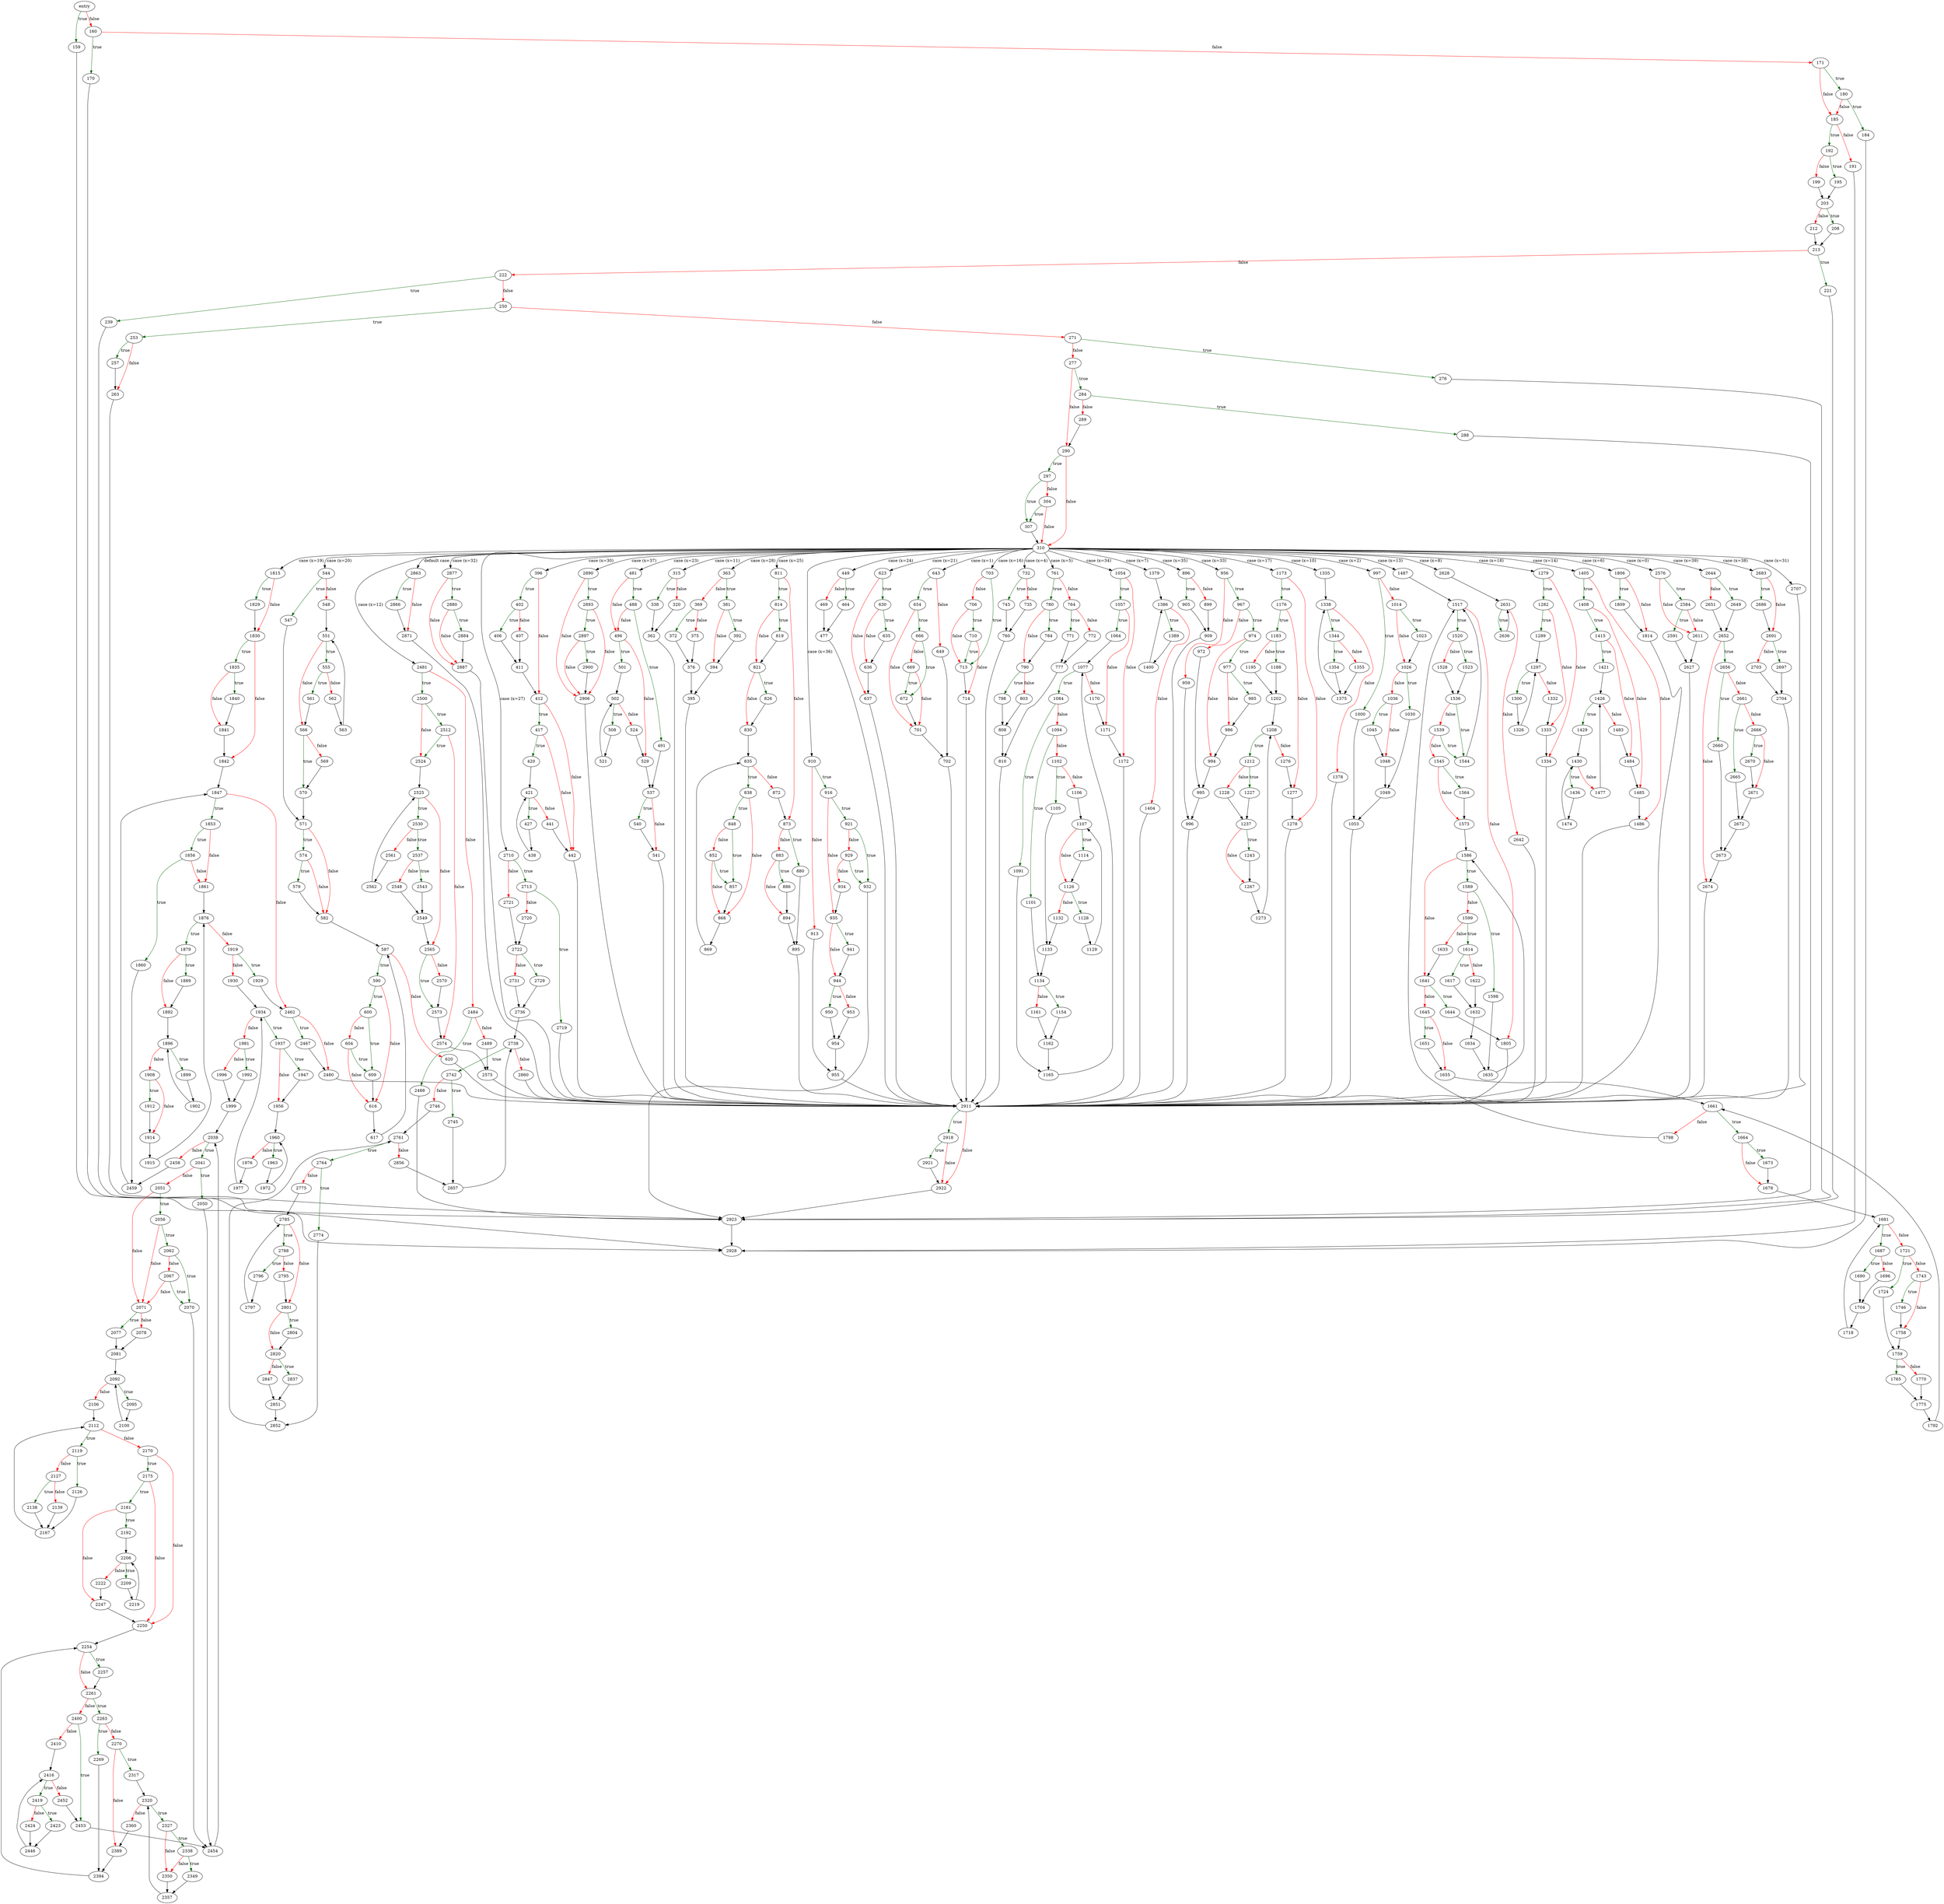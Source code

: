digraph "sqlite3Pragma" {
	// Node definitions.
	5 [label=entry];
	159;
	160;
	170;
	171;
	180;
	184;
	185;
	191;
	192;
	195;
	199;
	203;
	208;
	212;
	213;
	221;
	222;
	239;
	250;
	253;
	257;
	263;
	271;
	276;
	277;
	284;
	288;
	289;
	290;
	297;
	304;
	307;
	310;
	315;
	320;
	338;
	362;
	363;
	369;
	372;
	375;
	376;
	381;
	392;
	394;
	395;
	396;
	402;
	406;
	407;
	411;
	412;
	417;
	420;
	421;
	427;
	438;
	441;
	442;
	449;
	464;
	469;
	477;
	481;
	488;
	491;
	496;
	501;
	502;
	508;
	521;
	524;
	529;
	537;
	540;
	541;
	544;
	547;
	548;
	551;
	555;
	561;
	562;
	563;
	566;
	569;
	570;
	571;
	574;
	579;
	582;
	587;
	590;
	600;
	604;
	609;
	616;
	617;
	620;
	623;
	630;
	635;
	636;
	637;
	643;
	649;
	654;
	666;
	669;
	672;
	701;
	702;
	703;
	706;
	710;
	713;
	714;
	732;
	735;
	743;
	760;
	761;
	764;
	771;
	772;
	777;
	780;
	784;
	790;
	798;
	803;
	808;
	810;
	811;
	814;
	819;
	821;
	826;
	830;
	835;
	838;
	848;
	852;
	857;
	868;
	869;
	872;
	873;
	880;
	883;
	886;
	894;
	895;
	896;
	899;
	905;
	909;
	910;
	913;
	916;
	921;
	929;
	932;
	934;
	935;
	941;
	944;
	950;
	953;
	954;
	955;
	956;
	959;
	967;
	972;
	974;
	977;
	985;
	986;
	994;
	995;
	996;
	997;
	1000;
	1014;
	1023;
	1026;
	1030;
	1036;
	1045;
	1048;
	1049;
	1053;
	1054;
	1057;
	1064;
	1077;
	1084;
	1091;
	1094;
	1101;
	1102;
	1105;
	1106;
	1107;
	1114;
	1126;
	1128;
	1129;
	1132;
	1133;
	1134;
	1154;
	1161;
	1162;
	1165;
	1170;
	1171;
	1172;
	1173;
	1176;
	1183;
	1188;
	1195;
	1202;
	1208;
	1212;
	1227;
	1228;
	1237;
	1243;
	1267;
	1273;
	1276;
	1277;
	1278;
	1279;
	1282;
	1289;
	1297;
	1300;
	1326;
	1332;
	1333;
	1334;
	1335;
	1338;
	1344;
	1354;
	1355;
	1375;
	1378;
	1379;
	1386;
	1389;
	1400;
	1404;
	1405;
	1408;
	1415;
	1421;
	1426;
	1429;
	1430;
	1436;
	1474;
	1477;
	1483;
	1484;
	1485;
	1486;
	1487;
	1517;
	1520;
	1523;
	1528;
	1536;
	1539;
	1544;
	1545;
	1564;
	1573;
	1586;
	1589;
	1598;
	1599;
	1614;
	1617;
	1622;
	1632;
	1633;
	1634;
	1635;
	1641;
	1644;
	1645;
	1651;
	1655;
	1661;
	1664;
	1673;
	1678;
	1681;
	1687;
	1690;
	1696;
	1704;
	1718;
	1721;
	1724;
	1743;
	1746;
	1758;
	1759;
	1765;
	1770;
	1775;
	1792;
	1798;
	1805;
	1806;
	1809;
	1814;
	1815;
	1829;
	1830;
	1835;
	1840;
	1841;
	1842;
	1847;
	1853;
	1856;
	1860;
	1861;
	1876;
	1879;
	1889;
	1892;
	1896;
	1899;
	1902;
	1908;
	1912;
	1914;
	1915;
	1919;
	1929;
	1930;
	1934;
	1937;
	1947;
	1956;
	1960;
	1963;
	1972;
	1976;
	1977;
	1981;
	1992;
	1996;
	1999;
	2038;
	2041;
	2050;
	2051;
	2056;
	2062;
	2067;
	2070;
	2071;
	2077;
	2078;
	2081;
	2092;
	2095;
	2100;
	2106;
	2112;
	2119;
	2126;
	2127;
	2138;
	2139;
	2167;
	2170;
	2175;
	2181;
	2192;
	2206;
	2209;
	2219;
	2222;
	2247;
	2250;
	2254;
	2257;
	2261;
	2263;
	2269;
	2270;
	2317;
	2320;
	2327;
	2338;
	2349;
	2350;
	2357;
	2360;
	2389;
	2394;
	2400;
	2410;
	2416;
	2419;
	2423;
	2424;
	2446;
	2452;
	2453;
	2454;
	2458;
	2459;
	2462;
	2467;
	2480;
	2481;
	2484;
	2488;
	2489;
	2500;
	2512;
	2524;
	2525;
	2530;
	2537;
	2543;
	2548;
	2549;
	2561;
	2562;
	2565;
	2570;
	2573;
	2574;
	2575;
	2576;
	2584;
	2591;
	2611;
	2627;
	2628;
	2631;
	2636;
	2642;
	2644;
	2649;
	2651;
	2652;
	2656;
	2660;
	2661;
	2665;
	2666;
	2670;
	2671;
	2672;
	2673;
	2674;
	2683;
	2686;
	2691;
	2697;
	2703;
	2704;
	2707;
	2710;
	2713;
	2719;
	2720;
	2721;
	2722;
	2729;
	2731;
	2736;
	2738;
	2742;
	2745;
	2746;
	2761;
	2764;
	2774;
	2775;
	2785;
	2788;
	2795;
	2796;
	2797;
	2801;
	2804;
	2820;
	2837;
	2847;
	2851;
	2852;
	2856;
	2857;
	2860;
	2863;
	2866;
	2871;
	2877;
	2880;
	2884;
	2887;
	2890;
	2893;
	2897;
	2900;
	2906;
	2911;
	2918;
	2921;
	2922;
	2923;
	2928;

	// Edge definitions.
	5 -> 159 [
		color=darkgreen
		label=true
	];
	5 -> 160 [
		color=red
		label=false
	];
	159 -> 2928;
	160 -> 170 [
		color=darkgreen
		label=true
	];
	160 -> 171 [
		color=red
		label=false
	];
	170 -> 2928;
	171 -> 180 [
		color=darkgreen
		label=true
	];
	171 -> 185 [
		color=red
		label=false
	];
	180 -> 184 [
		color=darkgreen
		label=true
	];
	180 -> 185 [
		color=red
		label=false
	];
	184 -> 2928;
	185 -> 191 [
		color=red
		label=false
	];
	185 -> 192 [
		color=darkgreen
		label=true
	];
	191 -> 2928;
	192 -> 195 [
		color=darkgreen
		label=true
	];
	192 -> 199 [
		color=red
		label=false
	];
	195 -> 203;
	199 -> 203;
	203 -> 208 [
		color=darkgreen
		label=true
	];
	203 -> 212 [
		color=red
		label=false
	];
	208 -> 213;
	212 -> 213;
	213 -> 221 [
		color=darkgreen
		label=true
	];
	213 -> 222 [
		color=red
		label=false
	];
	221 -> 2923;
	222 -> 239 [
		color=darkgreen
		label=true
	];
	222 -> 250 [
		color=red
		label=false
	];
	239 -> 2923;
	250 -> 253 [
		color=darkgreen
		label=true
	];
	250 -> 271 [
		color=red
		label=false
	];
	253 -> 257 [
		color=darkgreen
		label=true
	];
	253 -> 263 [
		color=red
		label=false
	];
	257 -> 263;
	263 -> 2923;
	271 -> 276 [
		color=darkgreen
		label=true
	];
	271 -> 277 [
		color=red
		label=false
	];
	276 -> 2923;
	277 -> 284 [
		color=darkgreen
		label=true
	];
	277 -> 290 [
		color=red
		label=false
	];
	284 -> 288 [
		color=darkgreen
		label=true
	];
	284 -> 289 [
		color=red
		label=false
	];
	288 -> 2923;
	289 -> 290;
	290 -> 297 [
		color=darkgreen
		label=true
	];
	290 -> 310 [
		color=red
		label=false
	];
	297 -> 304 [
		color=red
		label=false
	];
	297 -> 307 [
		color=darkgreen
		label=true
	];
	304 -> 307 [
		color=darkgreen
		label=true
	];
	304 -> 310 [
		color=red
		label=false
	];
	307 -> 310;
	310 -> 315 [label="case (x=11)"];
	310 -> 363 [label="case (x=28)"];
	310 -> 396 [label="case (x=30)"];
	310 -> 449 [label="case (x=24)"];
	310 -> 481 [label="case (x=23)"];
	310 -> 544 [label="case (x=20)"];
	310 -> 623 [label="case (x=21)"];
	310 -> 643 [label="case (x=1)"];
	310 -> 703 [label="case (x=16)"];
	310 -> 732 [label="case (x=4)"];
	310 -> 761 [label="case (x=5)"];
	310 -> 811 [label="case (x=25)"];
	310 -> 896 [label="case (x=35)"];
	310 -> 910 [label="case (x=36)"];
	310 -> 956 [label="case (x=33)"];
	310 -> 997 [label="case (x=2)"];
	310 -> 1054 [label="case (x=34)"];
	310 -> 1173 [label="case (x=17)"];
	310 -> 1279 [label="case (x=18)"];
	310 -> 1335 [label="case (x=10)"];
	310 -> 1379 [label="case (x=7)"];
	310 -> 1405 [label="case (x=14)"];
	310 -> 1487 [label="case (x=13)"];
	310 -> 1806 [label="case (x=6)"];
	310 -> 1815 [label="case (x=19)"];
	310 -> 2481 [label="case (x=12)"];
	310 -> 2576 [label="case (x=0)"];
	310 -> 2628 [label="case (x=8)"];
	310 -> 2644 [label="case (x=39)"];
	310 -> 2683 [label="case (x=38)"];
	310 -> 2707 [label="case (x=31)"];
	310 -> 2710 [label="case (x=27)"];
	310 -> 2863 [label="default case"];
	310 -> 2877 [label="case (x=32)"];
	310 -> 2890 [label="case (x=37)"];
	315 -> 320 [
		color=red
		label=false
	];
	315 -> 338 [
		color=darkgreen
		label=true
	];
	320 -> 362;
	338 -> 362;
	362 -> 2911;
	363 -> 369 [
		color=red
		label=false
	];
	363 -> 381 [
		color=darkgreen
		label=true
	];
	369 -> 372 [
		color=darkgreen
		label=true
	];
	369 -> 375 [
		color=red
		label=false
	];
	372 -> 376;
	375 -> 376;
	376 -> 395;
	381 -> 392 [
		color=darkgreen
		label=true
	];
	381 -> 394 [
		color=red
		label=false
	];
	392 -> 394;
	394 -> 395;
	395 -> 2911;
	396 -> 402 [
		color=darkgreen
		label=true
	];
	396 -> 412 [
		color=red
		label=false
	];
	402 -> 406 [
		color=darkgreen
		label=true
	];
	402 -> 407 [
		color=red
		label=false
	];
	406 -> 411;
	407 -> 411;
	411 -> 412;
	412 -> 417 [
		color=darkgreen
		label=true
	];
	412 -> 442 [
		color=red
		label=false
	];
	417 -> 420 [
		color=darkgreen
		label=true
	];
	417 -> 442 [
		color=red
		label=false
	];
	420 -> 421;
	421 -> 427 [
		color=darkgreen
		label=true
	];
	421 -> 441 [
		color=red
		label=false
	];
	427 -> 438;
	438 -> 421;
	441 -> 442;
	442 -> 2911;
	449 -> 464 [
		color=darkgreen
		label=true
	];
	449 -> 469 [
		color=red
		label=false
	];
	464 -> 477;
	469 -> 477;
	477 -> 2911;
	481 -> 488 [
		color=darkgreen
		label=true
	];
	481 -> 496 [
		color=red
		label=false
	];
	488 -> 491 [
		color=darkgreen
		label=true
	];
	488 -> 496 [
		color=red
		label=false
	];
	491 -> 537;
	496 -> 501 [
		color=darkgreen
		label=true
	];
	496 -> 529 [
		color=red
		label=false
	];
	501 -> 502;
	502 -> 508 [
		color=darkgreen
		label=true
	];
	502 -> 524 [
		color=red
		label=false
	];
	508 -> 521;
	521 -> 502;
	524 -> 529;
	529 -> 537;
	537 -> 540 [
		color=darkgreen
		label=true
	];
	537 -> 541 [
		color=red
		label=false
	];
	540 -> 541;
	541 -> 2911;
	544 -> 547 [
		color=darkgreen
		label=true
	];
	544 -> 548 [
		color=red
		label=false
	];
	547 -> 571;
	548 -> 551;
	551 -> 555 [
		color=darkgreen
		label=true
	];
	551 -> 566 [
		color=red
		label=false
	];
	555 -> 561 [
		color=darkgreen
		label=true
	];
	555 -> 562 [
		color=red
		label=false
	];
	561 -> 566;
	562 -> 563;
	563 -> 551;
	566 -> 569 [
		color=red
		label=false
	];
	566 -> 570 [
		color=darkgreen
		label=true
	];
	569 -> 570;
	570 -> 571;
	571 -> 574 [
		color=darkgreen
		label=true
	];
	571 -> 582 [
		color=red
		label=false
	];
	574 -> 579 [
		color=darkgreen
		label=true
	];
	574 -> 582 [
		color=red
		label=false
	];
	579 -> 582;
	582 -> 587;
	587 -> 590 [
		color=darkgreen
		label=true
	];
	587 -> 620 [
		color=red
		label=false
	];
	590 -> 600 [
		color=darkgreen
		label=true
	];
	590 -> 616 [
		color=red
		label=false
	];
	600 -> 604 [
		color=red
		label=false
	];
	600 -> 609 [
		color=darkgreen
		label=true
	];
	604 -> 609 [
		color=darkgreen
		label=true
	];
	604 -> 616 [
		color=red
		label=false
	];
	609 -> 616;
	616 -> 617;
	617 -> 587;
	620 -> 2911;
	623 -> 630 [
		color=darkgreen
		label=true
	];
	623 -> 637 [
		color=red
		label=false
	];
	630 -> 635 [
		color=darkgreen
		label=true
	];
	630 -> 636 [
		color=red
		label=false
	];
	635 -> 636;
	636 -> 637;
	637 -> 2911;
	643 -> 649 [
		color=red
		label=false
	];
	643 -> 654 [
		color=darkgreen
		label=true
	];
	649 -> 702;
	654 -> 666 [
		color=darkgreen
		label=true
	];
	654 -> 701 [
		color=red
		label=false
	];
	666 -> 669 [
		color=red
		label=false
	];
	666 -> 672 [
		color=darkgreen
		label=true
	];
	669 -> 672 [
		color=darkgreen
		label=true
	];
	669 -> 701 [
		color=red
		label=false
	];
	672 -> 701;
	701 -> 702;
	702 -> 2911;
	703 -> 706 [
		color=red
		label=false
	];
	703 -> 713 [
		color=darkgreen
		label=true
	];
	706 -> 710 [
		color=darkgreen
		label=true
	];
	706 -> 713 [
		color=red
		label=false
	];
	710 -> 713 [
		color=darkgreen
		label=true
	];
	710 -> 714 [
		color=red
		label=false
	];
	713 -> 714;
	714 -> 2911;
	732 -> 735 [
		color=red
		label=false
	];
	732 -> 743 [
		color=darkgreen
		label=true
	];
	735 -> 760;
	743 -> 760;
	760 -> 2911;
	761 -> 764 [
		color=red
		label=false
	];
	761 -> 780 [
		color=darkgreen
		label=true
	];
	764 -> 771 [
		color=darkgreen
		label=true
	];
	764 -> 772 [
		color=red
		label=false
	];
	771 -> 777;
	772 -> 777;
	777 -> 810;
	780 -> 784 [
		color=darkgreen
		label=true
	];
	780 -> 790 [
		color=red
		label=false
	];
	784 -> 790;
	790 -> 798 [
		color=darkgreen
		label=true
	];
	790 -> 803 [
		color=red
		label=false
	];
	798 -> 808;
	803 -> 808;
	808 -> 810;
	810 -> 2911;
	811 -> 814 [
		color=darkgreen
		label=true
	];
	811 -> 873 [
		color=red
		label=false
	];
	814 -> 819 [
		color=darkgreen
		label=true
	];
	814 -> 821 [
		color=red
		label=false
	];
	819 -> 821;
	821 -> 826 [
		color=darkgreen
		label=true
	];
	821 -> 830 [
		color=red
		label=false
	];
	826 -> 830;
	830 -> 835;
	835 -> 838 [
		color=darkgreen
		label=true
	];
	835 -> 872 [
		color=red
		label=false
	];
	838 -> 848 [
		color=darkgreen
		label=true
	];
	838 -> 868 [
		color=red
		label=false
	];
	848 -> 852 [
		color=red
		label=false
	];
	848 -> 857 [
		color=darkgreen
		label=true
	];
	852 -> 857 [
		color=darkgreen
		label=true
	];
	852 -> 868 [
		color=red
		label=false
	];
	857 -> 868;
	868 -> 869;
	869 -> 835;
	872 -> 873;
	873 -> 880 [
		color=darkgreen
		label=true
	];
	873 -> 883 [
		color=red
		label=false
	];
	880 -> 895;
	883 -> 886 [
		color=darkgreen
		label=true
	];
	883 -> 894 [
		color=red
		label=false
	];
	886 -> 894;
	894 -> 895;
	895 -> 2911;
	896 -> 899 [
		color=red
		label=false
	];
	896 -> 905 [
		color=darkgreen
		label=true
	];
	899 -> 909;
	905 -> 909;
	909 -> 2911;
	910 -> 913 [
		color=red
		label=false
	];
	910 -> 916 [
		color=darkgreen
		label=true
	];
	913 -> 955;
	916 -> 921 [
		color=darkgreen
		label=true
	];
	916 -> 935 [
		color=red
		label=false
	];
	921 -> 929 [
		color=red
		label=false
	];
	921 -> 932 [
		color=darkgreen
		label=true
	];
	929 -> 932 [
		color=darkgreen
		label=true
	];
	929 -> 934 [
		color=red
		label=false
	];
	932 -> 2923;
	934 -> 935;
	935 -> 941 [
		color=darkgreen
		label=true
	];
	935 -> 944 [
		color=red
		label=false
	];
	941 -> 944;
	944 -> 950 [
		color=darkgreen
		label=true
	];
	944 -> 953 [
		color=red
		label=false
	];
	950 -> 954;
	953 -> 954;
	954 -> 955;
	955 -> 2911;
	956 -> 959 [
		color=red
		label=false
	];
	956 -> 967 [
		color=darkgreen
		label=true
	];
	959 -> 996;
	967 -> 972 [
		color=red
		label=false
	];
	967 -> 974 [
		color=darkgreen
		label=true
	];
	972 -> 995;
	974 -> 977 [
		color=darkgreen
		label=true
	];
	974 -> 994 [
		color=red
		label=false
	];
	977 -> 985 [
		color=darkgreen
		label=true
	];
	977 -> 986 [
		color=red
		label=false
	];
	985 -> 986;
	986 -> 994;
	994 -> 995;
	995 -> 996;
	996 -> 2911;
	997 -> 1000 [
		color=darkgreen
		label=true
	];
	997 -> 1014 [
		color=red
		label=false
	];
	1000 -> 1053;
	1014 -> 1023 [
		color=darkgreen
		label=true
	];
	1014 -> 1026 [
		color=red
		label=false
	];
	1023 -> 1026;
	1026 -> 1030 [
		color=darkgreen
		label=true
	];
	1026 -> 1036 [
		color=red
		label=false
	];
	1030 -> 1049;
	1036 -> 1045 [
		color=darkgreen
		label=true
	];
	1036 -> 1048 [
		color=red
		label=false
	];
	1045 -> 1048;
	1048 -> 1049;
	1049 -> 1053;
	1053 -> 2911;
	1054 -> 1057 [
		color=darkgreen
		label=true
	];
	1054 -> 1172 [
		color=red
		label=false
	];
	1057 -> 1064 [
		color=darkgreen
		label=true
	];
	1057 -> 1171 [
		color=red
		label=false
	];
	1064 -> 1077;
	1077 -> 1084 [
		color=darkgreen
		label=true
	];
	1077 -> 1170 [
		color=red
		label=false
	];
	1084 -> 1091 [
		color=darkgreen
		label=true
	];
	1084 -> 1094 [
		color=red
		label=false
	];
	1091 -> 1165;
	1094 -> 1101 [
		color=darkgreen
		label=true
	];
	1094 -> 1102 [
		color=red
		label=false
	];
	1101 -> 1134;
	1102 -> 1105 [
		color=darkgreen
		label=true
	];
	1102 -> 1106 [
		color=red
		label=false
	];
	1105 -> 1133;
	1106 -> 1107;
	1107 -> 1114 [
		color=darkgreen
		label=true
	];
	1107 -> 1126 [
		color=red
		label=false
	];
	1114 -> 1126;
	1126 -> 1128 [
		color=darkgreen
		label=true
	];
	1126 -> 1132 [
		color=red
		label=false
	];
	1128 -> 1129;
	1129 -> 1107;
	1132 -> 1133;
	1133 -> 1134;
	1134 -> 1154 [
		color=darkgreen
		label=true
	];
	1134 -> 1161 [
		color=red
		label=false
	];
	1154 -> 1162;
	1161 -> 1162;
	1162 -> 1165;
	1165 -> 1077;
	1170 -> 1171;
	1171 -> 1172;
	1172 -> 2911;
	1173 -> 1176 [
		color=darkgreen
		label=true
	];
	1173 -> 1278 [
		color=red
		label=false
	];
	1176 -> 1183 [
		color=darkgreen
		label=true
	];
	1176 -> 1277 [
		color=red
		label=false
	];
	1183 -> 1188 [
		color=darkgreen
		label=true
	];
	1183 -> 1195 [
		color=red
		label=false
	];
	1188 -> 1202;
	1195 -> 1202;
	1202 -> 1208;
	1208 -> 1212 [
		color=darkgreen
		label=true
	];
	1208 -> 1276 [
		color=red
		label=false
	];
	1212 -> 1227 [
		color=darkgreen
		label=true
	];
	1212 -> 1228 [
		color=red
		label=false
	];
	1227 -> 1237;
	1228 -> 1237;
	1237 -> 1243 [
		color=darkgreen
		label=true
	];
	1237 -> 1267 [
		color=red
		label=false
	];
	1243 -> 1267;
	1267 -> 1273;
	1273 -> 1208;
	1276 -> 1277;
	1277 -> 1278;
	1278 -> 2911;
	1279 -> 1282 [
		color=darkgreen
		label=true
	];
	1279 -> 1334 [
		color=red
		label=false
	];
	1282 -> 1289 [
		color=darkgreen
		label=true
	];
	1282 -> 1333 [
		color=red
		label=false
	];
	1289 -> 1297;
	1297 -> 1300 [
		color=darkgreen
		label=true
	];
	1297 -> 1332 [
		color=red
		label=false
	];
	1300 -> 1326;
	1326 -> 1297;
	1332 -> 1333;
	1333 -> 1334;
	1334 -> 2911;
	1335 -> 1338;
	1338 -> 1344 [
		color=darkgreen
		label=true
	];
	1338 -> 1378 [
		color=red
		label=false
	];
	1344 -> 1354 [
		color=darkgreen
		label=true
	];
	1344 -> 1355 [
		color=red
		label=false
	];
	1354 -> 1375;
	1355 -> 1375;
	1375 -> 1338;
	1378 -> 2911;
	1379 -> 1386;
	1386 -> 1389 [
		color=darkgreen
		label=true
	];
	1386 -> 1404 [
		color=red
		label=false
	];
	1389 -> 1400;
	1400 -> 1386;
	1404 -> 2911;
	1405 -> 1408 [
		color=darkgreen
		label=true
	];
	1405 -> 1486 [
		color=red
		label=false
	];
	1408 -> 1415 [
		color=darkgreen
		label=true
	];
	1408 -> 1485 [
		color=red
		label=false
	];
	1415 -> 1421 [
		color=darkgreen
		label=true
	];
	1415 -> 1484 [
		color=red
		label=false
	];
	1421 -> 1426;
	1426 -> 1429 [
		color=darkgreen
		label=true
	];
	1426 -> 1483 [
		color=red
		label=false
	];
	1429 -> 1430;
	1430 -> 1436 [
		color=darkgreen
		label=true
	];
	1430 -> 1477 [
		color=red
		label=false
	];
	1436 -> 1474;
	1474 -> 1430;
	1477 -> 1426;
	1483 -> 1484;
	1484 -> 1485;
	1485 -> 1486;
	1486 -> 2911;
	1487 -> 1517;
	1517 -> 1520 [
		color=darkgreen
		label=true
	];
	1517 -> 1805 [
		color=red
		label=false
	];
	1520 -> 1523 [
		color=darkgreen
		label=true
	];
	1520 -> 1528 [
		color=red
		label=false
	];
	1523 -> 1536;
	1528 -> 1536;
	1536 -> 1539 [
		color=red
		label=false
	];
	1536 -> 1544 [
		color=darkgreen
		label=true
	];
	1539 -> 1544 [
		color=darkgreen
		label=true
	];
	1539 -> 1545 [
		color=red
		label=false
	];
	1544 -> 1517;
	1545 -> 1564 [
		color=darkgreen
		label=true
	];
	1545 -> 1573 [
		color=red
		label=false
	];
	1564 -> 1573;
	1573 -> 1586;
	1586 -> 1589 [
		color=darkgreen
		label=true
	];
	1586 -> 1641 [
		color=red
		label=false
	];
	1589 -> 1598 [
		color=darkgreen
		label=true
	];
	1589 -> 1599 [
		color=red
		label=false
	];
	1598 -> 1635;
	1599 -> 1614 [
		color=darkgreen
		label=true
	];
	1599 -> 1633 [
		color=red
		label=false
	];
	1614 -> 1617 [
		color=darkgreen
		label=true
	];
	1614 -> 1622 [
		color=red
		label=false
	];
	1617 -> 1632;
	1622 -> 1632;
	1632 -> 1634;
	1633 -> 1641;
	1634 -> 1635;
	1635 -> 1586;
	1641 -> 1644 [
		color=darkgreen
		label=true
	];
	1641 -> 1645 [
		color=red
		label=false
	];
	1644 -> 1805;
	1645 -> 1651 [
		color=darkgreen
		label=true
	];
	1645 -> 1655 [
		color=red
		label=false
	];
	1651 -> 1655;
	1655 -> 1661;
	1661 -> 1664 [
		color=darkgreen
		label=true
	];
	1661 -> 1798 [
		color=red
		label=false
	];
	1664 -> 1673 [
		color=darkgreen
		label=true
	];
	1664 -> 1678 [
		color=red
		label=false
	];
	1673 -> 1678;
	1678 -> 1681;
	1681 -> 1687 [
		color=darkgreen
		label=true
	];
	1681 -> 1721 [
		color=red
		label=false
	];
	1687 -> 1690 [
		color=darkgreen
		label=true
	];
	1687 -> 1696 [
		color=red
		label=false
	];
	1690 -> 1704;
	1696 -> 1704;
	1704 -> 1718;
	1718 -> 1681;
	1721 -> 1724 [
		color=darkgreen
		label=true
	];
	1721 -> 1743 [
		color=red
		label=false
	];
	1724 -> 1759;
	1743 -> 1746 [
		color=darkgreen
		label=true
	];
	1743 -> 1758 [
		color=red
		label=false
	];
	1746 -> 1758;
	1758 -> 1759;
	1759 -> 1765 [
		color=darkgreen
		label=true
	];
	1759 -> 1770 [
		color=red
		label=false
	];
	1765 -> 1775;
	1770 -> 1775;
	1775 -> 1792;
	1792 -> 1661;
	1798 -> 1517;
	1805 -> 2911;
	1806 -> 1809 [
		color=darkgreen
		label=true
	];
	1806 -> 1814 [
		color=red
		label=false
	];
	1809 -> 1814;
	1814 -> 2911;
	1815 -> 1829 [
		color=darkgreen
		label=true
	];
	1815 -> 1830 [
		color=red
		label=false
	];
	1829 -> 1830;
	1830 -> 1835 [
		color=darkgreen
		label=true
	];
	1830 -> 1842 [
		color=red
		label=false
	];
	1835 -> 1840 [
		color=darkgreen
		label=true
	];
	1835 -> 1841 [
		color=red
		label=false
	];
	1840 -> 1841;
	1841 -> 1842;
	1842 -> 1847;
	1847 -> 1853 [
		color=darkgreen
		label=true
	];
	1847 -> 2462 [
		color=red
		label=false
	];
	1853 -> 1856 [
		color=darkgreen
		label=true
	];
	1853 -> 1861 [
		color=red
		label=false
	];
	1856 -> 1860 [
		color=darkgreen
		label=true
	];
	1856 -> 1861 [
		color=red
		label=false
	];
	1860 -> 2459;
	1861 -> 1876;
	1876 -> 1879 [
		color=darkgreen
		label=true
	];
	1876 -> 1919 [
		color=red
		label=false
	];
	1879 -> 1889 [
		color=darkgreen
		label=true
	];
	1879 -> 1892 [
		color=red
		label=false
	];
	1889 -> 1892;
	1892 -> 1896;
	1896 -> 1899 [
		color=darkgreen
		label=true
	];
	1896 -> 1908 [
		color=red
		label=false
	];
	1899 -> 1902;
	1902 -> 1896;
	1908 -> 1912 [
		color=darkgreen
		label=true
	];
	1908 -> 1914 [
		color=red
		label=false
	];
	1912 -> 1914;
	1914 -> 1915;
	1915 -> 1876;
	1919 -> 1929 [
		color=darkgreen
		label=true
	];
	1919 -> 1930 [
		color=red
		label=false
	];
	1929 -> 2462;
	1930 -> 1934;
	1934 -> 1937 [
		color=darkgreen
		label=true
	];
	1934 -> 1981 [
		color=red
		label=false
	];
	1937 -> 1947 [
		color=darkgreen
		label=true
	];
	1937 -> 1956 [
		color=red
		label=false
	];
	1947 -> 1956;
	1956 -> 1960;
	1960 -> 1963 [
		color=darkgreen
		label=true
	];
	1960 -> 1976 [
		color=red
		label=false
	];
	1963 -> 1972;
	1972 -> 1960;
	1976 -> 1977;
	1977 -> 1934;
	1981 -> 1992 [
		color=darkgreen
		label=true
	];
	1981 -> 1996 [
		color=red
		label=false
	];
	1992 -> 1999;
	1996 -> 1999;
	1999 -> 2038;
	2038 -> 2041 [
		color=darkgreen
		label=true
	];
	2038 -> 2458 [
		color=red
		label=false
	];
	2041 -> 2050 [
		color=darkgreen
		label=true
	];
	2041 -> 2051 [
		color=red
		label=false
	];
	2050 -> 2454;
	2051 -> 2056 [
		color=darkgreen
		label=true
	];
	2051 -> 2071 [
		color=red
		label=false
	];
	2056 -> 2062 [
		color=darkgreen
		label=true
	];
	2056 -> 2071 [
		color=red
		label=false
	];
	2062 -> 2067 [
		color=red
		label=false
	];
	2062 -> 2070 [
		color=darkgreen
		label=true
	];
	2067 -> 2070 [
		color=darkgreen
		label=true
	];
	2067 -> 2071 [
		color=red
		label=false
	];
	2070 -> 2454;
	2071 -> 2077 [
		color=darkgreen
		label=true
	];
	2071 -> 2078 [
		color=red
		label=false
	];
	2077 -> 2081;
	2078 -> 2081;
	2081 -> 2092;
	2092 -> 2095 [
		color=darkgreen
		label=true
	];
	2092 -> 2106 [
		color=red
		label=false
	];
	2095 -> 2100;
	2100 -> 2092;
	2106 -> 2112;
	2112 -> 2119 [
		color=darkgreen
		label=true
	];
	2112 -> 2170 [
		color=red
		label=false
	];
	2119 -> 2126 [
		color=darkgreen
		label=true
	];
	2119 -> 2127 [
		color=red
		label=false
	];
	2126 -> 2167;
	2127 -> 2138 [
		color=darkgreen
		label=true
	];
	2127 -> 2139 [
		color=red
		label=false
	];
	2138 -> 2167;
	2139 -> 2167;
	2167 -> 2112;
	2170 -> 2175 [
		color=darkgreen
		label=true
	];
	2170 -> 2250 [
		color=red
		label=false
	];
	2175 -> 2181 [
		color=darkgreen
		label=true
	];
	2175 -> 2250 [
		color=red
		label=false
	];
	2181 -> 2192 [
		color=darkgreen
		label=true
	];
	2181 -> 2247 [
		color=red
		label=false
	];
	2192 -> 2206;
	2206 -> 2209 [
		color=darkgreen
		label=true
	];
	2206 -> 2222 [
		color=red
		label=false
	];
	2209 -> 2219;
	2219 -> 2206;
	2222 -> 2247;
	2247 -> 2250;
	2250 -> 2254;
	2254 -> 2257 [
		color=darkgreen
		label=true
	];
	2254 -> 2261 [
		color=red
		label=false
	];
	2257 -> 2261;
	2261 -> 2263 [
		color=darkgreen
		label=true
	];
	2261 -> 2400 [
		color=red
		label=false
	];
	2263 -> 2269 [
		color=darkgreen
		label=true
	];
	2263 -> 2270 [
		color=red
		label=false
	];
	2269 -> 2394;
	2270 -> 2317 [
		color=darkgreen
		label=true
	];
	2270 -> 2389 [
		color=red
		label=false
	];
	2317 -> 2320;
	2320 -> 2327 [
		color=darkgreen
		label=true
	];
	2320 -> 2360 [
		color=red
		label=false
	];
	2327 -> 2338 [
		color=darkgreen
		label=true
	];
	2327 -> 2350 [
		color=red
		label=false
	];
	2338 -> 2349 [
		color=darkgreen
		label=true
	];
	2338 -> 2350 [
		color=red
		label=false
	];
	2349 -> 2357;
	2350 -> 2357;
	2357 -> 2320;
	2360 -> 2389;
	2389 -> 2394;
	2394 -> 2254;
	2400 -> 2410 [
		color=red
		label=false
	];
	2400 -> 2453 [
		color=darkgreen
		label=true
	];
	2410 -> 2416;
	2416 -> 2419 [
		color=darkgreen
		label=true
	];
	2416 -> 2452 [
		color=red
		label=false
	];
	2419 -> 2423 [
		color=darkgreen
		label=true
	];
	2419 -> 2424 [
		color=red
		label=false
	];
	2423 -> 2446;
	2424 -> 2446;
	2446 -> 2416;
	2452 -> 2453;
	2453 -> 2454;
	2454 -> 2038;
	2458 -> 2459;
	2459 -> 1847;
	2462 -> 2467 [
		color=darkgreen
		label=true
	];
	2462 -> 2480 [
		color=red
		label=false
	];
	2467 -> 2480;
	2480 -> 2911;
	2481 -> 2484 [
		color=red
		label=false
	];
	2481 -> 2500 [
		color=darkgreen
		label=true
	];
	2484 -> 2488 [
		color=darkgreen
		label=true
	];
	2484 -> 2489 [
		color=red
		label=false
	];
	2488 -> 2923;
	2489 -> 2575;
	2500 -> 2512 [
		color=darkgreen
		label=true
	];
	2500 -> 2524 [
		color=red
		label=false
	];
	2512 -> 2524 [
		color=darkgreen
		label=true
	];
	2512 -> 2574 [
		color=red
		label=false
	];
	2524 -> 2525;
	2525 -> 2530 [
		color=darkgreen
		label=true
	];
	2525 -> 2565 [
		color=red
		label=false
	];
	2530 -> 2537 [
		color=darkgreen
		label=true
	];
	2530 -> 2561 [
		color=red
		label=false
	];
	2537 -> 2543 [
		color=darkgreen
		label=true
	];
	2537 -> 2548 [
		color=red
		label=false
	];
	2543 -> 2549;
	2548 -> 2549;
	2549 -> 2565;
	2561 -> 2562;
	2562 -> 2525;
	2565 -> 2570 [
		color=red
		label=false
	];
	2565 -> 2573 [
		color=darkgreen
		label=true
	];
	2570 -> 2573;
	2573 -> 2574;
	2574 -> 2575;
	2575 -> 2911;
	2576 -> 2584 [
		color=darkgreen
		label=true
	];
	2576 -> 2611 [
		color=red
		label=false
	];
	2584 -> 2591 [
		color=darkgreen
		label=true
	];
	2584 -> 2611 [
		color=red
		label=false
	];
	2591 -> 2627;
	2611 -> 2627;
	2627 -> 2911;
	2628 -> 2631;
	2631 -> 2636 [
		color=darkgreen
		label=true
	];
	2631 -> 2642 [
		color=red
		label=false
	];
	2636 -> 2631;
	2642 -> 2911;
	2644 -> 2649 [
		color=darkgreen
		label=true
	];
	2644 -> 2651 [
		color=red
		label=false
	];
	2649 -> 2652;
	2651 -> 2652;
	2652 -> 2656 [
		color=darkgreen
		label=true
	];
	2652 -> 2674 [
		color=red
		label=false
	];
	2656 -> 2660 [
		color=darkgreen
		label=true
	];
	2656 -> 2661 [
		color=red
		label=false
	];
	2660 -> 2673;
	2661 -> 2665 [
		color=darkgreen
		label=true
	];
	2661 -> 2666 [
		color=red
		label=false
	];
	2665 -> 2672;
	2666 -> 2670 [
		color=darkgreen
		label=true
	];
	2666 -> 2671 [
		color=red
		label=false
	];
	2670 -> 2671;
	2671 -> 2672;
	2672 -> 2673;
	2673 -> 2674;
	2674 -> 2911;
	2683 -> 2686 [
		color=darkgreen
		label=true
	];
	2683 -> 2691 [
		color=red
		label=false
	];
	2686 -> 2691;
	2691 -> 2697 [
		color=darkgreen
		label=true
	];
	2691 -> 2703 [
		color=red
		label=false
	];
	2697 -> 2704;
	2703 -> 2704;
	2704 -> 2911;
	2707 -> 2911;
	2710 -> 2713 [
		color=darkgreen
		label=true
	];
	2710 -> 2721 [
		color=red
		label=false
	];
	2713 -> 2719 [
		color=darkgreen
		label=true
	];
	2713 -> 2720 [
		color=red
		label=false
	];
	2719 -> 2911;
	2720 -> 2722;
	2721 -> 2722;
	2722 -> 2729 [
		color=darkgreen
		label=true
	];
	2722 -> 2731 [
		color=red
		label=false
	];
	2729 -> 2736;
	2731 -> 2736;
	2736 -> 2738;
	2738 -> 2742 [
		color=darkgreen
		label=true
	];
	2738 -> 2860 [
		color=red
		label=false
	];
	2742 -> 2745 [
		color=darkgreen
		label=true
	];
	2742 -> 2746 [
		color=red
		label=false
	];
	2745 -> 2857;
	2746 -> 2761;
	2761 -> 2764 [
		color=darkgreen
		label=true
	];
	2761 -> 2856 [
		color=red
		label=false
	];
	2764 -> 2774 [
		color=darkgreen
		label=true
	];
	2764 -> 2775 [
		color=red
		label=false
	];
	2774 -> 2852;
	2775 -> 2785;
	2785 -> 2788 [
		color=darkgreen
		label=true
	];
	2785 -> 2801 [
		color=red
		label=false
	];
	2788 -> 2795 [
		color=red
		label=false
	];
	2788 -> 2796 [
		color=darkgreen
		label=true
	];
	2795 -> 2801;
	2796 -> 2797;
	2797 -> 2785;
	2801 -> 2804 [
		color=darkgreen
		label=true
	];
	2801 -> 2820 [
		color=red
		label=false
	];
	2804 -> 2820;
	2820 -> 2837 [
		color=darkgreen
		label=true
	];
	2820 -> 2847 [
		color=red
		label=false
	];
	2837 -> 2851;
	2847 -> 2851;
	2851 -> 2852;
	2852 -> 2761;
	2856 -> 2857;
	2857 -> 2738;
	2860 -> 2911;
	2863 -> 2866 [
		color=darkgreen
		label=true
	];
	2863 -> 2871 [
		color=red
		label=false
	];
	2866 -> 2871;
	2871 -> 2911;
	2877 -> 2880 [
		color=darkgreen
		label=true
	];
	2877 -> 2887 [
		color=red
		label=false
	];
	2880 -> 2884 [
		color=darkgreen
		label=true
	];
	2880 -> 2887 [
		color=red
		label=false
	];
	2884 -> 2887;
	2887 -> 2911;
	2890 -> 2893 [
		color=darkgreen
		label=true
	];
	2890 -> 2906 [
		color=red
		label=false
	];
	2893 -> 2897 [
		color=darkgreen
		label=true
	];
	2893 -> 2906 [
		color=red
		label=false
	];
	2897 -> 2900 [
		color=darkgreen
		label=true
	];
	2897 -> 2906 [
		color=red
		label=false
	];
	2900 -> 2906;
	2906 -> 2911;
	2911 -> 2918 [
		color=darkgreen
		label=true
	];
	2911 -> 2922 [
		color=red
		label=false
	];
	2918 -> 2921 [
		color=darkgreen
		label=true
	];
	2918 -> 2922 [
		color=red
		label=false
	];
	2921 -> 2922;
	2922 -> 2923;
	2923 -> 2928;
}